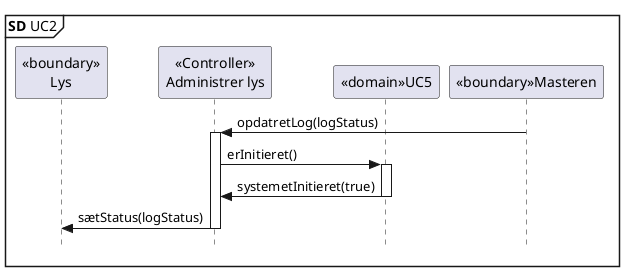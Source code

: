 @startuml SD UC2
skinparam style strictuml

mainframe **SD** UC2

participant "<<boundary>>\nLys" as L
participant "<<Controller>>\nAdministrer lys" as AL
participant "<<domain>>UC5" as UC5
participant "<<boundary>>Masteren" as M

M -> AL : opdatretLog(logStatus)
activate AL
AL -> UC5 : erInitieret()
activate UC5
UC5 -> AL : systemetInitieret(true)
deactivate UC5
AL -> L : sætStatus(logStatus)
deactivate AL

@enduml